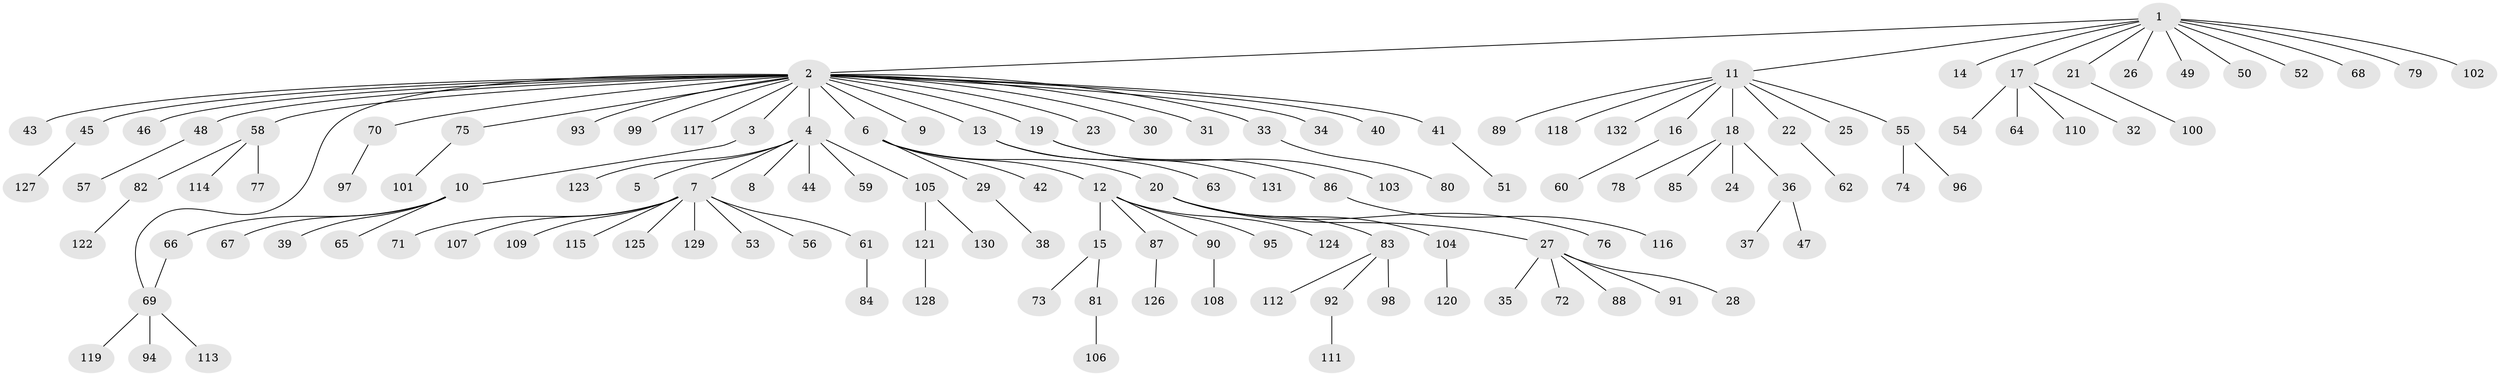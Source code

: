 // coarse degree distribution, {12: 0.015151515151515152, 25: 0.015151515151515152, 2: 0.09090909090909091, 8: 0.015151515151515152, 1: 0.7878787878787878, 5: 0.030303030303030304, 4: 0.015151515151515152, 6: 0.015151515151515152, 3: 0.015151515151515152}
// Generated by graph-tools (version 1.1) at 2025/18/03/04/25 18:18:25]
// undirected, 132 vertices, 132 edges
graph export_dot {
graph [start="1"]
  node [color=gray90,style=filled];
  1;
  2;
  3;
  4;
  5;
  6;
  7;
  8;
  9;
  10;
  11;
  12;
  13;
  14;
  15;
  16;
  17;
  18;
  19;
  20;
  21;
  22;
  23;
  24;
  25;
  26;
  27;
  28;
  29;
  30;
  31;
  32;
  33;
  34;
  35;
  36;
  37;
  38;
  39;
  40;
  41;
  42;
  43;
  44;
  45;
  46;
  47;
  48;
  49;
  50;
  51;
  52;
  53;
  54;
  55;
  56;
  57;
  58;
  59;
  60;
  61;
  62;
  63;
  64;
  65;
  66;
  67;
  68;
  69;
  70;
  71;
  72;
  73;
  74;
  75;
  76;
  77;
  78;
  79;
  80;
  81;
  82;
  83;
  84;
  85;
  86;
  87;
  88;
  89;
  90;
  91;
  92;
  93;
  94;
  95;
  96;
  97;
  98;
  99;
  100;
  101;
  102;
  103;
  104;
  105;
  106;
  107;
  108;
  109;
  110;
  111;
  112;
  113;
  114;
  115;
  116;
  117;
  118;
  119;
  120;
  121;
  122;
  123;
  124;
  125;
  126;
  127;
  128;
  129;
  130;
  131;
  132;
  1 -- 2;
  1 -- 11;
  1 -- 14;
  1 -- 17;
  1 -- 21;
  1 -- 26;
  1 -- 49;
  1 -- 50;
  1 -- 52;
  1 -- 68;
  1 -- 79;
  1 -- 102;
  2 -- 3;
  2 -- 4;
  2 -- 6;
  2 -- 9;
  2 -- 13;
  2 -- 19;
  2 -- 23;
  2 -- 30;
  2 -- 31;
  2 -- 33;
  2 -- 34;
  2 -- 40;
  2 -- 41;
  2 -- 43;
  2 -- 45;
  2 -- 46;
  2 -- 48;
  2 -- 58;
  2 -- 69;
  2 -- 70;
  2 -- 75;
  2 -- 93;
  2 -- 99;
  2 -- 117;
  3 -- 10;
  4 -- 5;
  4 -- 7;
  4 -- 8;
  4 -- 44;
  4 -- 59;
  4 -- 105;
  4 -- 123;
  6 -- 12;
  6 -- 20;
  6 -- 29;
  6 -- 42;
  7 -- 53;
  7 -- 56;
  7 -- 61;
  7 -- 71;
  7 -- 107;
  7 -- 109;
  7 -- 115;
  7 -- 125;
  7 -- 129;
  10 -- 39;
  10 -- 65;
  10 -- 66;
  10 -- 67;
  11 -- 16;
  11 -- 18;
  11 -- 22;
  11 -- 25;
  11 -- 55;
  11 -- 89;
  11 -- 118;
  11 -- 132;
  12 -- 15;
  12 -- 87;
  12 -- 90;
  12 -- 95;
  12 -- 124;
  13 -- 63;
  13 -- 131;
  15 -- 73;
  15 -- 81;
  16 -- 60;
  17 -- 32;
  17 -- 54;
  17 -- 64;
  17 -- 110;
  18 -- 24;
  18 -- 36;
  18 -- 78;
  18 -- 85;
  19 -- 86;
  19 -- 103;
  20 -- 27;
  20 -- 76;
  20 -- 83;
  20 -- 104;
  21 -- 100;
  22 -- 62;
  27 -- 28;
  27 -- 35;
  27 -- 72;
  27 -- 88;
  27 -- 91;
  29 -- 38;
  33 -- 80;
  36 -- 37;
  36 -- 47;
  41 -- 51;
  45 -- 127;
  48 -- 57;
  55 -- 74;
  55 -- 96;
  58 -- 77;
  58 -- 82;
  58 -- 114;
  61 -- 84;
  66 -- 69;
  69 -- 94;
  69 -- 113;
  69 -- 119;
  70 -- 97;
  75 -- 101;
  81 -- 106;
  82 -- 122;
  83 -- 92;
  83 -- 98;
  83 -- 112;
  86 -- 116;
  87 -- 126;
  90 -- 108;
  92 -- 111;
  104 -- 120;
  105 -- 121;
  105 -- 130;
  121 -- 128;
}
